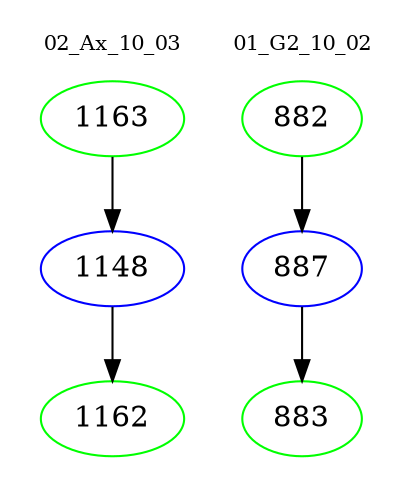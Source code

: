 digraph{
subgraph cluster_0 {
color = white
label = "02_Ax_10_03";
fontsize=10;
T0_1163 [label="1163", color="green"]
T0_1163 -> T0_1148 [color="black"]
T0_1148 [label="1148", color="blue"]
T0_1148 -> T0_1162 [color="black"]
T0_1162 [label="1162", color="green"]
}
subgraph cluster_1 {
color = white
label = "01_G2_10_02";
fontsize=10;
T1_882 [label="882", color="green"]
T1_882 -> T1_887 [color="black"]
T1_887 [label="887", color="blue"]
T1_887 -> T1_883 [color="black"]
T1_883 [label="883", color="green"]
}
}
